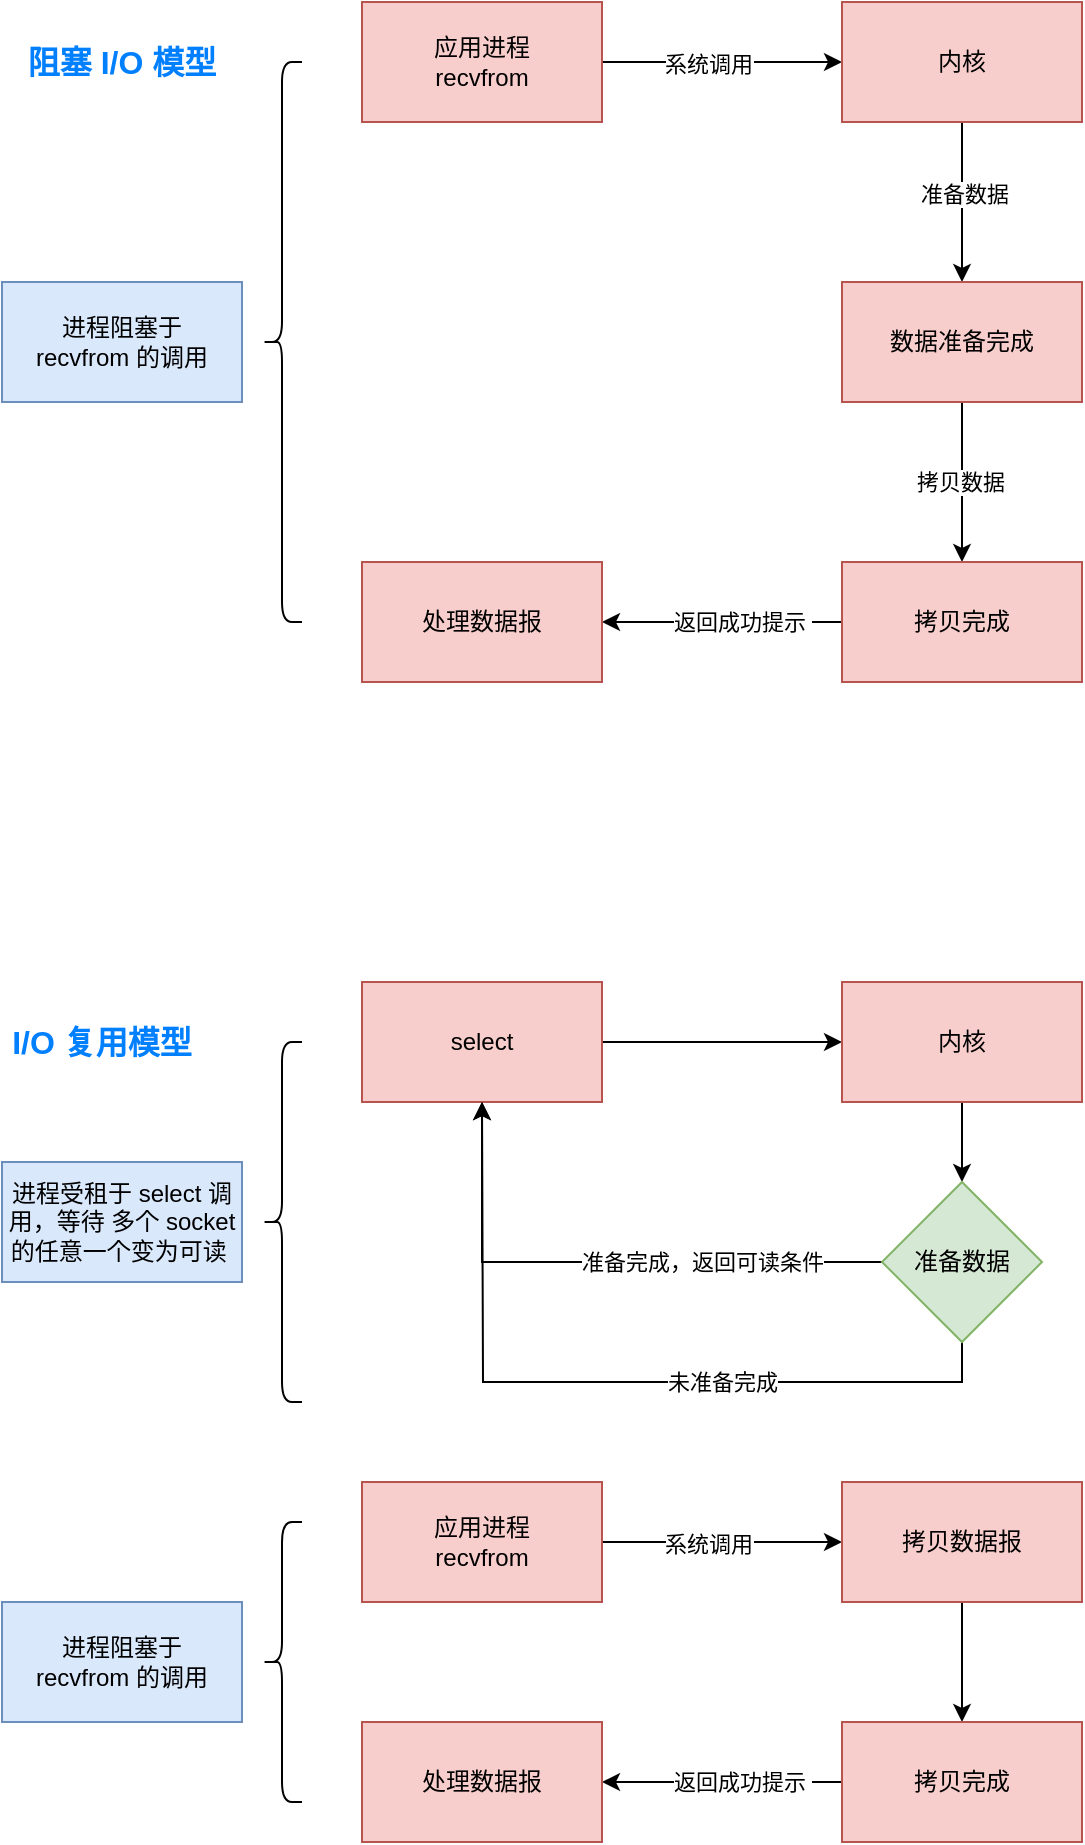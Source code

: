 <mxfile version="20.0.4" type="github">
  <diagram id="Lj6XRT2Ue5oLQ5nD7QKA" name="Page-1">
    <mxGraphModel dx="1186" dy="738" grid="1" gridSize="10" guides="1" tooltips="1" connect="1" arrows="1" fold="1" page="1" pageScale="1" pageWidth="827" pageHeight="1169" math="0" shadow="0">
      <root>
        <mxCell id="0" />
        <mxCell id="1" parent="0" />
        <mxCell id="AEnEEwgoskjvCfN0Agyq-1" value="进程阻塞于&lt;br&gt;recvfrom 的调用" style="rounded=0;whiteSpace=wrap;html=1;fillColor=#dae8fc;strokeColor=#6c8ebf;" vertex="1" parent="1">
          <mxGeometry x="144" y="240" width="120" height="60" as="geometry" />
        </mxCell>
        <mxCell id="AEnEEwgoskjvCfN0Agyq-5" value="" style="edgeStyle=orthogonalEdgeStyle;rounded=0;orthogonalLoop=1;jettySize=auto;html=1;" edge="1" parent="1" source="AEnEEwgoskjvCfN0Agyq-2" target="AEnEEwgoskjvCfN0Agyq-4">
          <mxGeometry relative="1" as="geometry" />
        </mxCell>
        <mxCell id="AEnEEwgoskjvCfN0Agyq-6" value="系统调用" style="edgeLabel;html=1;align=center;verticalAlign=middle;resizable=0;points=[];" vertex="1" connectable="0" parent="AEnEEwgoskjvCfN0Agyq-5">
          <mxGeometry x="-0.113" y="-1" relative="1" as="geometry">
            <mxPoint as="offset" />
          </mxGeometry>
        </mxCell>
        <mxCell id="AEnEEwgoskjvCfN0Agyq-2" value="应用进程&lt;br&gt;recvfrom" style="whiteSpace=wrap;html=1;rounded=0;fillColor=#f8cecc;strokeColor=#b85450;" vertex="1" parent="1">
          <mxGeometry x="324" y="100" width="120" height="60" as="geometry" />
        </mxCell>
        <mxCell id="AEnEEwgoskjvCfN0Agyq-8" value="" style="edgeStyle=orthogonalEdgeStyle;rounded=0;orthogonalLoop=1;jettySize=auto;html=1;" edge="1" parent="1" source="AEnEEwgoskjvCfN0Agyq-4" target="AEnEEwgoskjvCfN0Agyq-7">
          <mxGeometry relative="1" as="geometry" />
        </mxCell>
        <mxCell id="AEnEEwgoskjvCfN0Agyq-9" value="准备数据" style="edgeLabel;html=1;align=center;verticalAlign=middle;resizable=0;points=[];" vertex="1" connectable="0" parent="AEnEEwgoskjvCfN0Agyq-8">
          <mxGeometry x="-0.1" y="1" relative="1" as="geometry">
            <mxPoint as="offset" />
          </mxGeometry>
        </mxCell>
        <mxCell id="AEnEEwgoskjvCfN0Agyq-4" value="内核" style="whiteSpace=wrap;html=1;rounded=0;fillColor=#f8cecc;strokeColor=#b85450;" vertex="1" parent="1">
          <mxGeometry x="564" y="100" width="120" height="60" as="geometry" />
        </mxCell>
        <mxCell id="AEnEEwgoskjvCfN0Agyq-11" value="" style="edgeStyle=orthogonalEdgeStyle;rounded=0;orthogonalLoop=1;jettySize=auto;html=1;" edge="1" parent="1" source="AEnEEwgoskjvCfN0Agyq-7" target="AEnEEwgoskjvCfN0Agyq-10">
          <mxGeometry relative="1" as="geometry" />
        </mxCell>
        <mxCell id="AEnEEwgoskjvCfN0Agyq-12" value="拷贝数据" style="edgeLabel;html=1;align=center;verticalAlign=middle;resizable=0;points=[];" vertex="1" connectable="0" parent="AEnEEwgoskjvCfN0Agyq-11">
          <mxGeometry y="-1" relative="1" as="geometry">
            <mxPoint as="offset" />
          </mxGeometry>
        </mxCell>
        <mxCell id="AEnEEwgoskjvCfN0Agyq-7" value="数据准备完成" style="whiteSpace=wrap;html=1;rounded=0;fillColor=#f8cecc;strokeColor=#b85450;" vertex="1" parent="1">
          <mxGeometry x="564" y="240" width="120" height="60" as="geometry" />
        </mxCell>
        <mxCell id="AEnEEwgoskjvCfN0Agyq-14" value="" style="edgeStyle=orthogonalEdgeStyle;rounded=0;orthogonalLoop=1;jettySize=auto;html=1;" edge="1" parent="1" source="AEnEEwgoskjvCfN0Agyq-10" target="AEnEEwgoskjvCfN0Agyq-13">
          <mxGeometry relative="1" as="geometry" />
        </mxCell>
        <mxCell id="AEnEEwgoskjvCfN0Agyq-15" value="返回成功提示&lt;span style=&quot;white-space: pre;&quot;&gt;	&lt;/span&gt;" style="edgeLabel;html=1;align=center;verticalAlign=middle;resizable=0;points=[];" vertex="1" connectable="0" parent="AEnEEwgoskjvCfN0Agyq-14">
          <mxGeometry x="0.05" y="-1" relative="1" as="geometry">
            <mxPoint x="13" y="1" as="offset" />
          </mxGeometry>
        </mxCell>
        <mxCell id="AEnEEwgoskjvCfN0Agyq-10" value="拷贝完成" style="whiteSpace=wrap;html=1;rounded=0;fillColor=#f8cecc;strokeColor=#b85450;" vertex="1" parent="1">
          <mxGeometry x="564" y="380" width="120" height="60" as="geometry" />
        </mxCell>
        <mxCell id="AEnEEwgoskjvCfN0Agyq-13" value="处理数据报" style="whiteSpace=wrap;html=1;rounded=0;fillColor=#f8cecc;strokeColor=#b85450;" vertex="1" parent="1">
          <mxGeometry x="324" y="380" width="120" height="60" as="geometry" />
        </mxCell>
        <mxCell id="AEnEEwgoskjvCfN0Agyq-16" value="" style="shape=curlyBracket;whiteSpace=wrap;html=1;rounded=1;sketch=0;fontSize=14;fontColor=#000000;strokeWidth=1;fillColor=#00CC00;rotation=0;" vertex="1" parent="1">
          <mxGeometry x="274" y="130" width="20" height="280" as="geometry" />
        </mxCell>
        <mxCell id="AEnEEwgoskjvCfN0Agyq-19" value="进程阻塞于&lt;br&gt;recvfrom 的调用" style="rounded=0;whiteSpace=wrap;html=1;fillColor=#dae8fc;strokeColor=#6c8ebf;" vertex="1" parent="1">
          <mxGeometry x="144" y="900" width="120" height="60" as="geometry" />
        </mxCell>
        <mxCell id="AEnEEwgoskjvCfN0Agyq-20" value="" style="edgeStyle=orthogonalEdgeStyle;rounded=0;orthogonalLoop=1;jettySize=auto;html=1;" edge="1" parent="1" source="AEnEEwgoskjvCfN0Agyq-22" target="AEnEEwgoskjvCfN0Agyq-25">
          <mxGeometry relative="1" as="geometry" />
        </mxCell>
        <mxCell id="AEnEEwgoskjvCfN0Agyq-21" value="系统调用" style="edgeLabel;html=1;align=center;verticalAlign=middle;resizable=0;points=[];" vertex="1" connectable="0" parent="AEnEEwgoskjvCfN0Agyq-20">
          <mxGeometry x="-0.113" y="-1" relative="1" as="geometry">
            <mxPoint as="offset" />
          </mxGeometry>
        </mxCell>
        <mxCell id="AEnEEwgoskjvCfN0Agyq-22" value="应用进程&lt;br&gt;recvfrom" style="whiteSpace=wrap;html=1;rounded=0;fillColor=#f8cecc;strokeColor=#b85450;" vertex="1" parent="1">
          <mxGeometry x="324" y="840" width="120" height="60" as="geometry" />
        </mxCell>
        <mxCell id="AEnEEwgoskjvCfN0Agyq-47" style="edgeStyle=orthogonalEdgeStyle;rounded=0;orthogonalLoop=1;jettySize=auto;html=1;exitX=0.5;exitY=1;exitDx=0;exitDy=0;entryX=0.5;entryY=0;entryDx=0;entryDy=0;" edge="1" parent="1" source="AEnEEwgoskjvCfN0Agyq-25" target="AEnEEwgoskjvCfN0Agyq-31">
          <mxGeometry relative="1" as="geometry" />
        </mxCell>
        <mxCell id="AEnEEwgoskjvCfN0Agyq-25" value="拷贝数据报" style="whiteSpace=wrap;html=1;rounded=0;fillColor=#f8cecc;strokeColor=#b85450;" vertex="1" parent="1">
          <mxGeometry x="564" y="840" width="120" height="60" as="geometry" />
        </mxCell>
        <mxCell id="AEnEEwgoskjvCfN0Agyq-29" value="" style="edgeStyle=orthogonalEdgeStyle;rounded=0;orthogonalLoop=1;jettySize=auto;html=1;" edge="1" parent="1" source="AEnEEwgoskjvCfN0Agyq-31" target="AEnEEwgoskjvCfN0Agyq-32">
          <mxGeometry relative="1" as="geometry" />
        </mxCell>
        <mxCell id="AEnEEwgoskjvCfN0Agyq-30" value="返回成功提示&lt;span style=&quot;white-space: pre;&quot;&gt;	&lt;/span&gt;" style="edgeLabel;html=1;align=center;verticalAlign=middle;resizable=0;points=[];" vertex="1" connectable="0" parent="AEnEEwgoskjvCfN0Agyq-29">
          <mxGeometry x="0.05" y="-1" relative="1" as="geometry">
            <mxPoint x="13" y="1" as="offset" />
          </mxGeometry>
        </mxCell>
        <mxCell id="AEnEEwgoskjvCfN0Agyq-31" value="拷贝完成" style="whiteSpace=wrap;html=1;rounded=0;fillColor=#f8cecc;strokeColor=#b85450;" vertex="1" parent="1">
          <mxGeometry x="564" y="960" width="120" height="60" as="geometry" />
        </mxCell>
        <mxCell id="AEnEEwgoskjvCfN0Agyq-32" value="处理数据报" style="whiteSpace=wrap;html=1;rounded=0;fillColor=#f8cecc;strokeColor=#b85450;" vertex="1" parent="1">
          <mxGeometry x="324" y="960" width="120" height="60" as="geometry" />
        </mxCell>
        <mxCell id="AEnEEwgoskjvCfN0Agyq-33" value="" style="shape=curlyBracket;whiteSpace=wrap;html=1;rounded=1;sketch=0;fontSize=14;fontColor=#000000;strokeWidth=1;fillColor=#00CC00;rotation=0;" vertex="1" parent="1">
          <mxGeometry x="274" y="620" width="20" height="180" as="geometry" />
        </mxCell>
        <mxCell id="AEnEEwgoskjvCfN0Agyq-36" value="" style="edgeStyle=orthogonalEdgeStyle;rounded=0;orthogonalLoop=1;jettySize=auto;html=1;" edge="1" parent="1" source="AEnEEwgoskjvCfN0Agyq-34" target="AEnEEwgoskjvCfN0Agyq-35">
          <mxGeometry relative="1" as="geometry" />
        </mxCell>
        <mxCell id="AEnEEwgoskjvCfN0Agyq-34" value="select" style="whiteSpace=wrap;html=1;rounded=0;fillColor=#f8cecc;strokeColor=#b85450;" vertex="1" parent="1">
          <mxGeometry x="324" y="590" width="120" height="60" as="geometry" />
        </mxCell>
        <mxCell id="AEnEEwgoskjvCfN0Agyq-38" value="" style="edgeStyle=orthogonalEdgeStyle;rounded=0;orthogonalLoop=1;jettySize=auto;html=1;entryX=0.5;entryY=0;entryDx=0;entryDy=0;" edge="1" parent="1" source="AEnEEwgoskjvCfN0Agyq-35" target="AEnEEwgoskjvCfN0Agyq-42">
          <mxGeometry relative="1" as="geometry">
            <mxPoint x="624" y="730" as="targetPoint" />
          </mxGeometry>
        </mxCell>
        <mxCell id="AEnEEwgoskjvCfN0Agyq-35" value="内核" style="whiteSpace=wrap;html=1;rounded=0;fillColor=#f8cecc;strokeColor=#b85450;" vertex="1" parent="1">
          <mxGeometry x="564" y="590" width="120" height="60" as="geometry" />
        </mxCell>
        <mxCell id="AEnEEwgoskjvCfN0Agyq-43" style="edgeStyle=orthogonalEdgeStyle;rounded=0;orthogonalLoop=1;jettySize=auto;html=1;exitX=0;exitY=0.5;exitDx=0;exitDy=0;entryX=0.5;entryY=1;entryDx=0;entryDy=0;" edge="1" parent="1" source="AEnEEwgoskjvCfN0Agyq-42" target="AEnEEwgoskjvCfN0Agyq-34">
          <mxGeometry relative="1" as="geometry" />
        </mxCell>
        <mxCell id="AEnEEwgoskjvCfN0Agyq-45" value="准备完成，返回可读条件" style="edgeLabel;html=1;align=center;verticalAlign=middle;resizable=0;points=[];" vertex="1" connectable="0" parent="AEnEEwgoskjvCfN0Agyq-43">
          <mxGeometry x="-0.414" y="2" relative="1" as="geometry">
            <mxPoint x="-8" y="-2" as="offset" />
          </mxGeometry>
        </mxCell>
        <mxCell id="AEnEEwgoskjvCfN0Agyq-44" style="edgeStyle=orthogonalEdgeStyle;rounded=0;orthogonalLoop=1;jettySize=auto;html=1;exitX=0.5;exitY=1;exitDx=0;exitDy=0;" edge="1" parent="1" source="AEnEEwgoskjvCfN0Agyq-42">
          <mxGeometry relative="1" as="geometry">
            <mxPoint x="384" y="650" as="targetPoint" />
          </mxGeometry>
        </mxCell>
        <mxCell id="AEnEEwgoskjvCfN0Agyq-46" value="未准备完成" style="edgeLabel;html=1;align=center;verticalAlign=middle;resizable=0;points=[];" vertex="1" connectable="0" parent="AEnEEwgoskjvCfN0Agyq-44">
          <mxGeometry x="-0.275" relative="1" as="geometry">
            <mxPoint x="5" as="offset" />
          </mxGeometry>
        </mxCell>
        <mxCell id="AEnEEwgoskjvCfN0Agyq-42" value="准备数据" style="rhombus;whiteSpace=wrap;html=1;fillColor=#d5e8d4;strokeColor=#82b366;" vertex="1" parent="1">
          <mxGeometry x="584" y="690" width="80" height="80" as="geometry" />
        </mxCell>
        <mxCell id="AEnEEwgoskjvCfN0Agyq-48" value="" style="shape=curlyBracket;whiteSpace=wrap;html=1;rounded=1;sketch=0;fontSize=14;fontColor=#000000;strokeWidth=1;fillColor=#00CC00;rotation=0;" vertex="1" parent="1">
          <mxGeometry x="274" y="860" width="20" height="140" as="geometry" />
        </mxCell>
        <mxCell id="AEnEEwgoskjvCfN0Agyq-49" value="进程受租于 select 调用，等待 多个 socket 的任意一个变为可读&amp;nbsp;" style="rounded=0;whiteSpace=wrap;html=1;fillColor=#dae8fc;strokeColor=#6c8ebf;" vertex="1" parent="1">
          <mxGeometry x="144" y="680" width="120" height="60" as="geometry" />
        </mxCell>
        <mxCell id="AEnEEwgoskjvCfN0Agyq-50" value="I/O 复用模型" style="text;html=1;strokeColor=none;fillColor=none;align=center;verticalAlign=middle;whiteSpace=wrap;rounded=0;fontStyle=1;fontSize=16;fontColor=#007FFF;" vertex="1" parent="1">
          <mxGeometry x="144" y="605" width="100" height="30" as="geometry" />
        </mxCell>
        <mxCell id="AEnEEwgoskjvCfN0Agyq-51" value="阻塞 I/O 模型" style="text;html=1;strokeColor=none;fillColor=none;align=center;verticalAlign=middle;whiteSpace=wrap;rounded=0;fontStyle=1;fontSize=16;fontColor=#007FFF;" vertex="1" parent="1">
          <mxGeometry x="154" y="115" width="100" height="30" as="geometry" />
        </mxCell>
      </root>
    </mxGraphModel>
  </diagram>
</mxfile>
